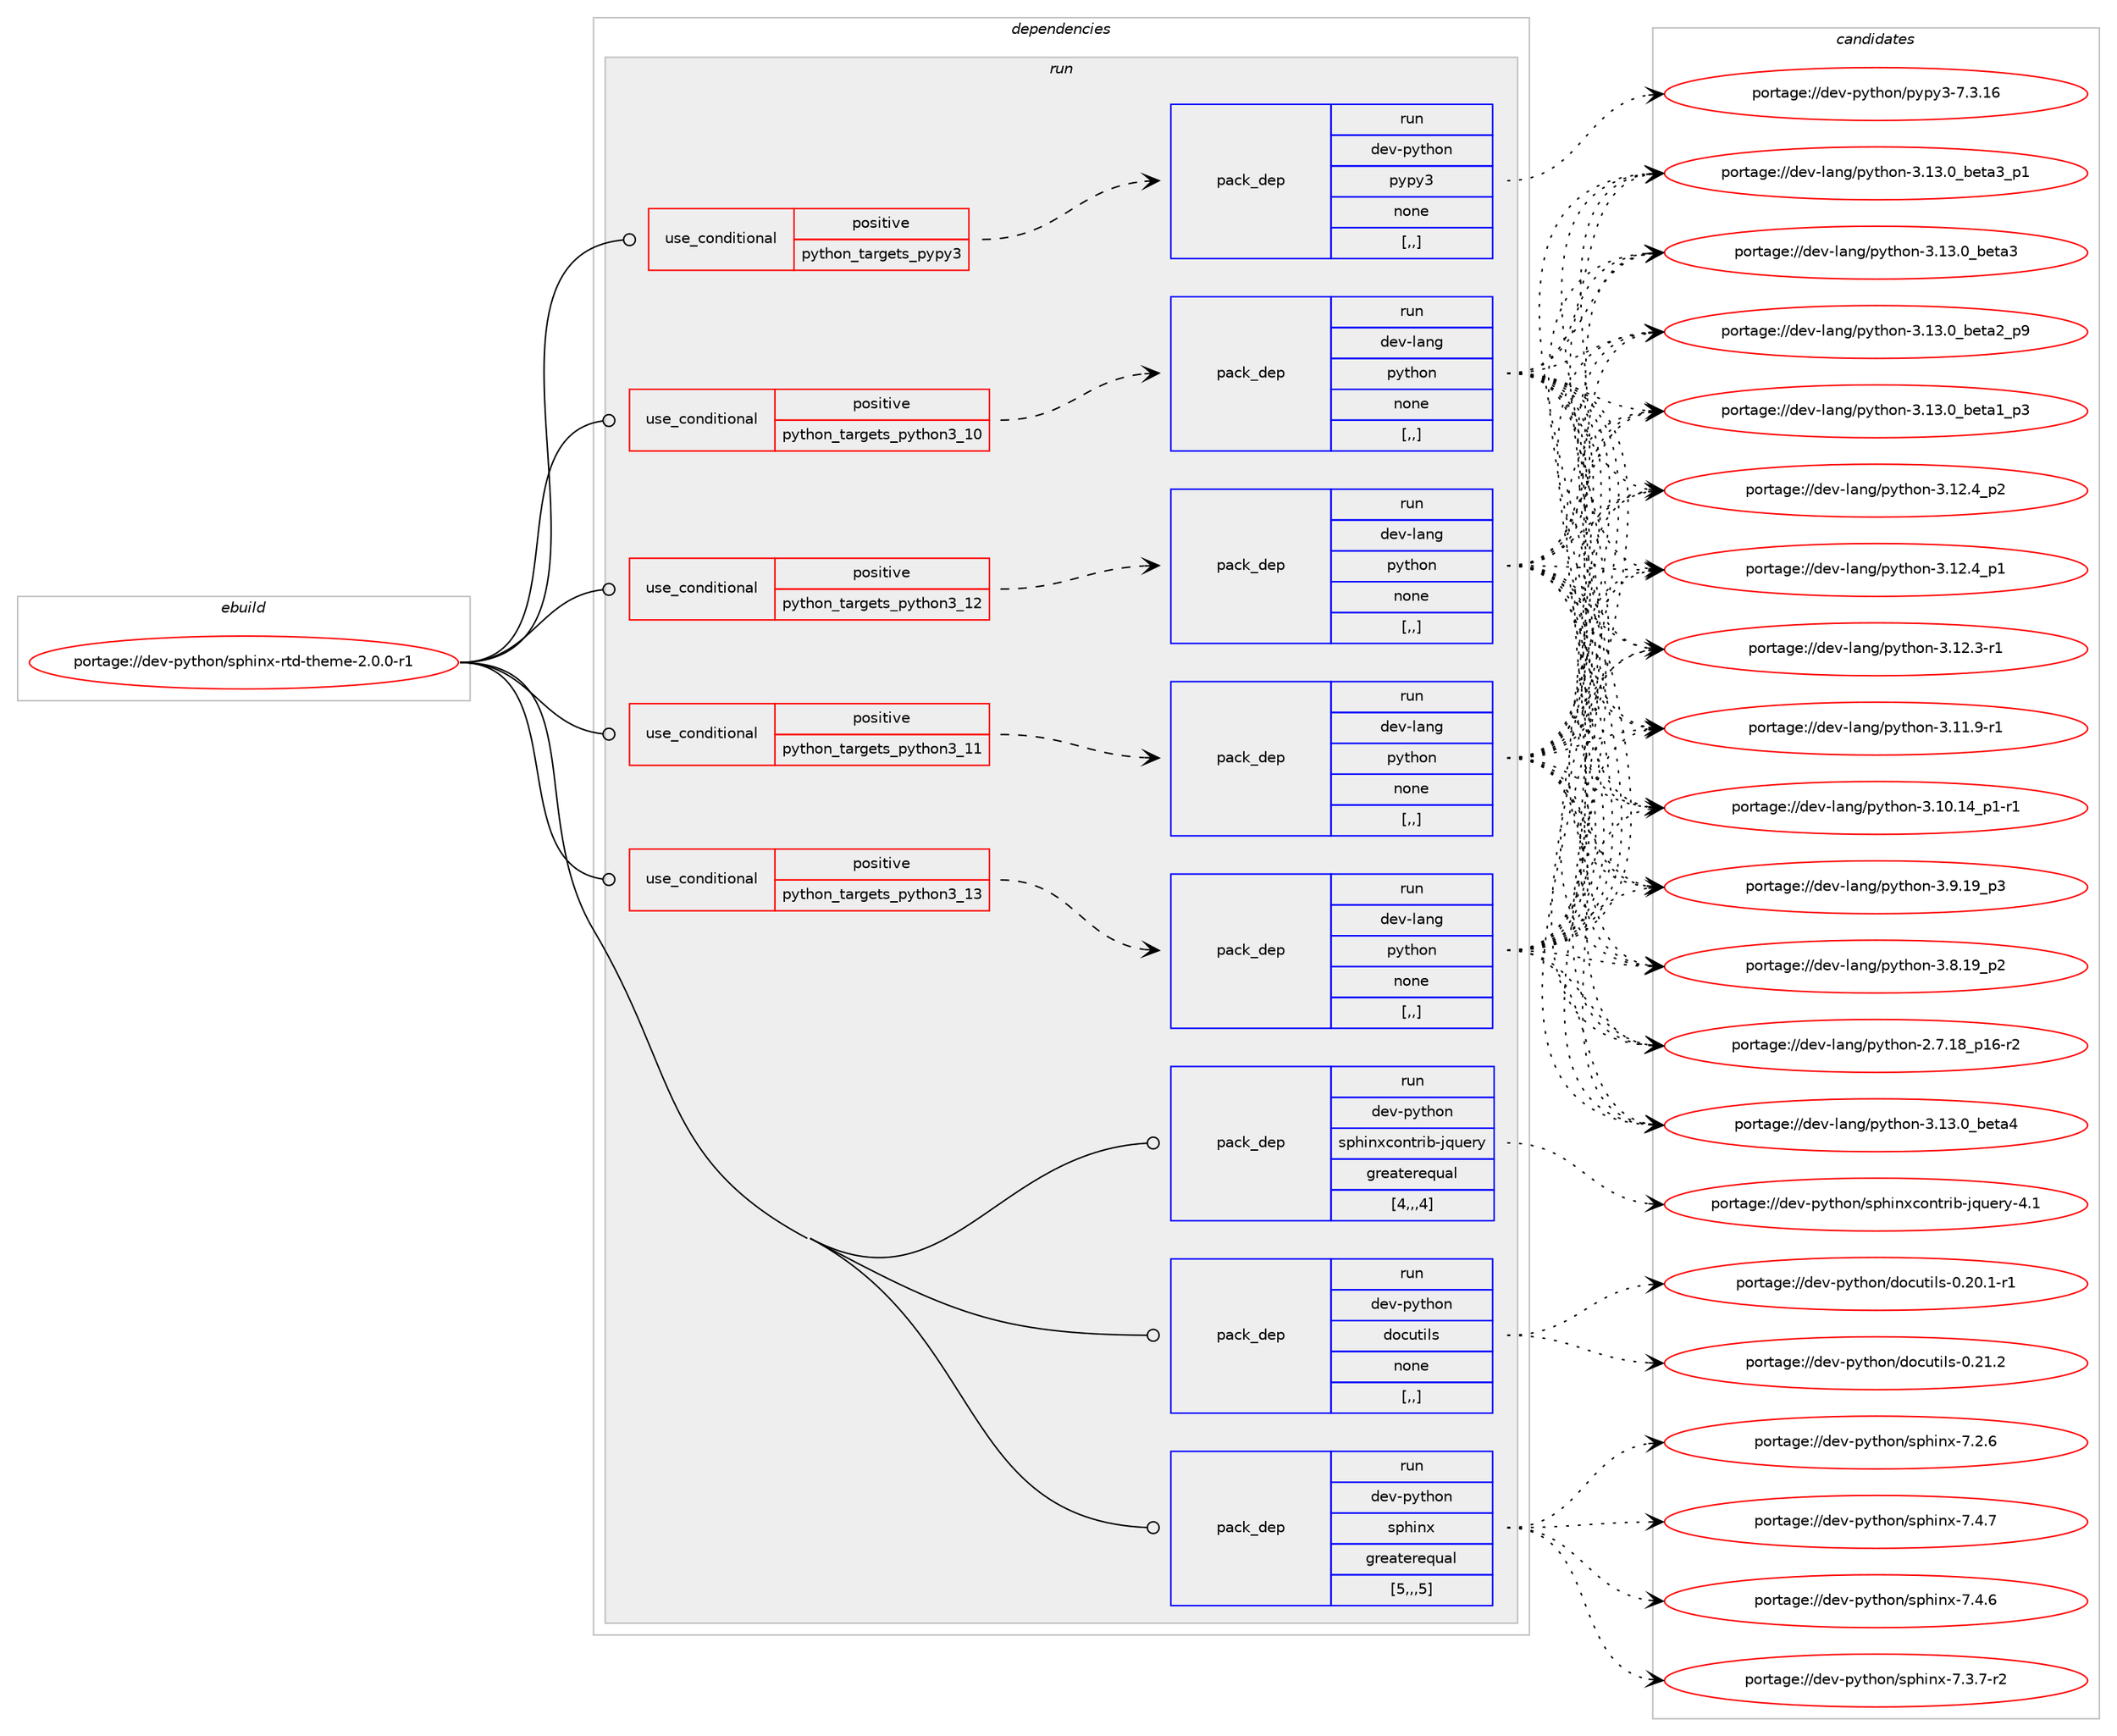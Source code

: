 digraph prolog {

# *************
# Graph options
# *************

newrank=true;
concentrate=true;
compound=true;
graph [rankdir=LR,fontname=Helvetica,fontsize=10,ranksep=1.5];#, ranksep=2.5, nodesep=0.2];
edge  [arrowhead=vee];
node  [fontname=Helvetica,fontsize=10];

# **********
# The ebuild
# **********

subgraph cluster_leftcol {
color=gray;
label=<<i>ebuild</i>>;
id [label="portage://dev-python/sphinx-rtd-theme-2.0.0-r1", color=red, width=4, href="../dev-python/sphinx-rtd-theme-2.0.0-r1.svg"];
}

# ****************
# The dependencies
# ****************

subgraph cluster_midcol {
color=gray;
label=<<i>dependencies</i>>;
subgraph cluster_compile {
fillcolor="#eeeeee";
style=filled;
label=<<i>compile</i>>;
}
subgraph cluster_compileandrun {
fillcolor="#eeeeee";
style=filled;
label=<<i>compile and run</i>>;
}
subgraph cluster_run {
fillcolor="#eeeeee";
style=filled;
label=<<i>run</i>>;
subgraph cond40182 {
dependency164925 [label=<<TABLE BORDER="0" CELLBORDER="1" CELLSPACING="0" CELLPADDING="4"><TR><TD ROWSPAN="3" CELLPADDING="10">use_conditional</TD></TR><TR><TD>positive</TD></TR><TR><TD>python_targets_pypy3</TD></TR></TABLE>>, shape=none, color=red];
subgraph pack123467 {
dependency164926 [label=<<TABLE BORDER="0" CELLBORDER="1" CELLSPACING="0" CELLPADDING="4" WIDTH="220"><TR><TD ROWSPAN="6" CELLPADDING="30">pack_dep</TD></TR><TR><TD WIDTH="110">run</TD></TR><TR><TD>dev-python</TD></TR><TR><TD>pypy3</TD></TR><TR><TD>none</TD></TR><TR><TD>[,,]</TD></TR></TABLE>>, shape=none, color=blue];
}
dependency164925:e -> dependency164926:w [weight=20,style="dashed",arrowhead="vee"];
}
id:e -> dependency164925:w [weight=20,style="solid",arrowhead="odot"];
subgraph cond40183 {
dependency164927 [label=<<TABLE BORDER="0" CELLBORDER="1" CELLSPACING="0" CELLPADDING="4"><TR><TD ROWSPAN="3" CELLPADDING="10">use_conditional</TD></TR><TR><TD>positive</TD></TR><TR><TD>python_targets_python3_10</TD></TR></TABLE>>, shape=none, color=red];
subgraph pack123468 {
dependency164928 [label=<<TABLE BORDER="0" CELLBORDER="1" CELLSPACING="0" CELLPADDING="4" WIDTH="220"><TR><TD ROWSPAN="6" CELLPADDING="30">pack_dep</TD></TR><TR><TD WIDTH="110">run</TD></TR><TR><TD>dev-lang</TD></TR><TR><TD>python</TD></TR><TR><TD>none</TD></TR><TR><TD>[,,]</TD></TR></TABLE>>, shape=none, color=blue];
}
dependency164927:e -> dependency164928:w [weight=20,style="dashed",arrowhead="vee"];
}
id:e -> dependency164927:w [weight=20,style="solid",arrowhead="odot"];
subgraph cond40184 {
dependency164929 [label=<<TABLE BORDER="0" CELLBORDER="1" CELLSPACING="0" CELLPADDING="4"><TR><TD ROWSPAN="3" CELLPADDING="10">use_conditional</TD></TR><TR><TD>positive</TD></TR><TR><TD>python_targets_python3_11</TD></TR></TABLE>>, shape=none, color=red];
subgraph pack123469 {
dependency164930 [label=<<TABLE BORDER="0" CELLBORDER="1" CELLSPACING="0" CELLPADDING="4" WIDTH="220"><TR><TD ROWSPAN="6" CELLPADDING="30">pack_dep</TD></TR><TR><TD WIDTH="110">run</TD></TR><TR><TD>dev-lang</TD></TR><TR><TD>python</TD></TR><TR><TD>none</TD></TR><TR><TD>[,,]</TD></TR></TABLE>>, shape=none, color=blue];
}
dependency164929:e -> dependency164930:w [weight=20,style="dashed",arrowhead="vee"];
}
id:e -> dependency164929:w [weight=20,style="solid",arrowhead="odot"];
subgraph cond40185 {
dependency164931 [label=<<TABLE BORDER="0" CELLBORDER="1" CELLSPACING="0" CELLPADDING="4"><TR><TD ROWSPAN="3" CELLPADDING="10">use_conditional</TD></TR><TR><TD>positive</TD></TR><TR><TD>python_targets_python3_12</TD></TR></TABLE>>, shape=none, color=red];
subgraph pack123470 {
dependency164932 [label=<<TABLE BORDER="0" CELLBORDER="1" CELLSPACING="0" CELLPADDING="4" WIDTH="220"><TR><TD ROWSPAN="6" CELLPADDING="30">pack_dep</TD></TR><TR><TD WIDTH="110">run</TD></TR><TR><TD>dev-lang</TD></TR><TR><TD>python</TD></TR><TR><TD>none</TD></TR><TR><TD>[,,]</TD></TR></TABLE>>, shape=none, color=blue];
}
dependency164931:e -> dependency164932:w [weight=20,style="dashed",arrowhead="vee"];
}
id:e -> dependency164931:w [weight=20,style="solid",arrowhead="odot"];
subgraph cond40186 {
dependency164933 [label=<<TABLE BORDER="0" CELLBORDER="1" CELLSPACING="0" CELLPADDING="4"><TR><TD ROWSPAN="3" CELLPADDING="10">use_conditional</TD></TR><TR><TD>positive</TD></TR><TR><TD>python_targets_python3_13</TD></TR></TABLE>>, shape=none, color=red];
subgraph pack123471 {
dependency164934 [label=<<TABLE BORDER="0" CELLBORDER="1" CELLSPACING="0" CELLPADDING="4" WIDTH="220"><TR><TD ROWSPAN="6" CELLPADDING="30">pack_dep</TD></TR><TR><TD WIDTH="110">run</TD></TR><TR><TD>dev-lang</TD></TR><TR><TD>python</TD></TR><TR><TD>none</TD></TR><TR><TD>[,,]</TD></TR></TABLE>>, shape=none, color=blue];
}
dependency164933:e -> dependency164934:w [weight=20,style="dashed",arrowhead="vee"];
}
id:e -> dependency164933:w [weight=20,style="solid",arrowhead="odot"];
subgraph pack123472 {
dependency164935 [label=<<TABLE BORDER="0" CELLBORDER="1" CELLSPACING="0" CELLPADDING="4" WIDTH="220"><TR><TD ROWSPAN="6" CELLPADDING="30">pack_dep</TD></TR><TR><TD WIDTH="110">run</TD></TR><TR><TD>dev-python</TD></TR><TR><TD>docutils</TD></TR><TR><TD>none</TD></TR><TR><TD>[,,]</TD></TR></TABLE>>, shape=none, color=blue];
}
id:e -> dependency164935:w [weight=20,style="solid",arrowhead="odot"];
subgraph pack123473 {
dependency164936 [label=<<TABLE BORDER="0" CELLBORDER="1" CELLSPACING="0" CELLPADDING="4" WIDTH="220"><TR><TD ROWSPAN="6" CELLPADDING="30">pack_dep</TD></TR><TR><TD WIDTH="110">run</TD></TR><TR><TD>dev-python</TD></TR><TR><TD>sphinx</TD></TR><TR><TD>greaterequal</TD></TR><TR><TD>[5,,,5]</TD></TR></TABLE>>, shape=none, color=blue];
}
id:e -> dependency164936:w [weight=20,style="solid",arrowhead="odot"];
subgraph pack123474 {
dependency164937 [label=<<TABLE BORDER="0" CELLBORDER="1" CELLSPACING="0" CELLPADDING="4" WIDTH="220"><TR><TD ROWSPAN="6" CELLPADDING="30">pack_dep</TD></TR><TR><TD WIDTH="110">run</TD></TR><TR><TD>dev-python</TD></TR><TR><TD>sphinxcontrib-jquery</TD></TR><TR><TD>greaterequal</TD></TR><TR><TD>[4,,,4]</TD></TR></TABLE>>, shape=none, color=blue];
}
id:e -> dependency164937:w [weight=20,style="solid",arrowhead="odot"];
}
}

# **************
# The candidates
# **************

subgraph cluster_choices {
rank=same;
color=gray;
label=<<i>candidates</i>>;

subgraph choice123467 {
color=black;
nodesep=1;
choice10010111845112121116104111110471121211121215145554651464954 [label="portage://dev-python/pypy3-7.3.16", color=red, width=4,href="../dev-python/pypy3-7.3.16.svg"];
dependency164926:e -> choice10010111845112121116104111110471121211121215145554651464954:w [style=dotted,weight="100"];
}
subgraph choice123468 {
color=black;
nodesep=1;
choice1001011184510897110103471121211161041111104551464951464895981011169752 [label="portage://dev-lang/python-3.13.0_beta4", color=red, width=4,href="../dev-lang/python-3.13.0_beta4.svg"];
choice10010111845108971101034711212111610411111045514649514648959810111697519511249 [label="portage://dev-lang/python-3.13.0_beta3_p1", color=red, width=4,href="../dev-lang/python-3.13.0_beta3_p1.svg"];
choice1001011184510897110103471121211161041111104551464951464895981011169751 [label="portage://dev-lang/python-3.13.0_beta3", color=red, width=4,href="../dev-lang/python-3.13.0_beta3.svg"];
choice10010111845108971101034711212111610411111045514649514648959810111697509511257 [label="portage://dev-lang/python-3.13.0_beta2_p9", color=red, width=4,href="../dev-lang/python-3.13.0_beta2_p9.svg"];
choice10010111845108971101034711212111610411111045514649514648959810111697499511251 [label="portage://dev-lang/python-3.13.0_beta1_p3", color=red, width=4,href="../dev-lang/python-3.13.0_beta1_p3.svg"];
choice100101118451089711010347112121116104111110455146495046529511250 [label="portage://dev-lang/python-3.12.4_p2", color=red, width=4,href="../dev-lang/python-3.12.4_p2.svg"];
choice100101118451089711010347112121116104111110455146495046529511249 [label="portage://dev-lang/python-3.12.4_p1", color=red, width=4,href="../dev-lang/python-3.12.4_p1.svg"];
choice100101118451089711010347112121116104111110455146495046514511449 [label="portage://dev-lang/python-3.12.3-r1", color=red, width=4,href="../dev-lang/python-3.12.3-r1.svg"];
choice100101118451089711010347112121116104111110455146494946574511449 [label="portage://dev-lang/python-3.11.9-r1", color=red, width=4,href="../dev-lang/python-3.11.9-r1.svg"];
choice100101118451089711010347112121116104111110455146494846495295112494511449 [label="portage://dev-lang/python-3.10.14_p1-r1", color=red, width=4,href="../dev-lang/python-3.10.14_p1-r1.svg"];
choice100101118451089711010347112121116104111110455146574649579511251 [label="portage://dev-lang/python-3.9.19_p3", color=red, width=4,href="../dev-lang/python-3.9.19_p3.svg"];
choice100101118451089711010347112121116104111110455146564649579511250 [label="portage://dev-lang/python-3.8.19_p2", color=red, width=4,href="../dev-lang/python-3.8.19_p2.svg"];
choice100101118451089711010347112121116104111110455046554649569511249544511450 [label="portage://dev-lang/python-2.7.18_p16-r2", color=red, width=4,href="../dev-lang/python-2.7.18_p16-r2.svg"];
dependency164928:e -> choice1001011184510897110103471121211161041111104551464951464895981011169752:w [style=dotted,weight="100"];
dependency164928:e -> choice10010111845108971101034711212111610411111045514649514648959810111697519511249:w [style=dotted,weight="100"];
dependency164928:e -> choice1001011184510897110103471121211161041111104551464951464895981011169751:w [style=dotted,weight="100"];
dependency164928:e -> choice10010111845108971101034711212111610411111045514649514648959810111697509511257:w [style=dotted,weight="100"];
dependency164928:e -> choice10010111845108971101034711212111610411111045514649514648959810111697499511251:w [style=dotted,weight="100"];
dependency164928:e -> choice100101118451089711010347112121116104111110455146495046529511250:w [style=dotted,weight="100"];
dependency164928:e -> choice100101118451089711010347112121116104111110455146495046529511249:w [style=dotted,weight="100"];
dependency164928:e -> choice100101118451089711010347112121116104111110455146495046514511449:w [style=dotted,weight="100"];
dependency164928:e -> choice100101118451089711010347112121116104111110455146494946574511449:w [style=dotted,weight="100"];
dependency164928:e -> choice100101118451089711010347112121116104111110455146494846495295112494511449:w [style=dotted,weight="100"];
dependency164928:e -> choice100101118451089711010347112121116104111110455146574649579511251:w [style=dotted,weight="100"];
dependency164928:e -> choice100101118451089711010347112121116104111110455146564649579511250:w [style=dotted,weight="100"];
dependency164928:e -> choice100101118451089711010347112121116104111110455046554649569511249544511450:w [style=dotted,weight="100"];
}
subgraph choice123469 {
color=black;
nodesep=1;
choice1001011184510897110103471121211161041111104551464951464895981011169752 [label="portage://dev-lang/python-3.13.0_beta4", color=red, width=4,href="../dev-lang/python-3.13.0_beta4.svg"];
choice10010111845108971101034711212111610411111045514649514648959810111697519511249 [label="portage://dev-lang/python-3.13.0_beta3_p1", color=red, width=4,href="../dev-lang/python-3.13.0_beta3_p1.svg"];
choice1001011184510897110103471121211161041111104551464951464895981011169751 [label="portage://dev-lang/python-3.13.0_beta3", color=red, width=4,href="../dev-lang/python-3.13.0_beta3.svg"];
choice10010111845108971101034711212111610411111045514649514648959810111697509511257 [label="portage://dev-lang/python-3.13.0_beta2_p9", color=red, width=4,href="../dev-lang/python-3.13.0_beta2_p9.svg"];
choice10010111845108971101034711212111610411111045514649514648959810111697499511251 [label="portage://dev-lang/python-3.13.0_beta1_p3", color=red, width=4,href="../dev-lang/python-3.13.0_beta1_p3.svg"];
choice100101118451089711010347112121116104111110455146495046529511250 [label="portage://dev-lang/python-3.12.4_p2", color=red, width=4,href="../dev-lang/python-3.12.4_p2.svg"];
choice100101118451089711010347112121116104111110455146495046529511249 [label="portage://dev-lang/python-3.12.4_p1", color=red, width=4,href="../dev-lang/python-3.12.4_p1.svg"];
choice100101118451089711010347112121116104111110455146495046514511449 [label="portage://dev-lang/python-3.12.3-r1", color=red, width=4,href="../dev-lang/python-3.12.3-r1.svg"];
choice100101118451089711010347112121116104111110455146494946574511449 [label="portage://dev-lang/python-3.11.9-r1", color=red, width=4,href="../dev-lang/python-3.11.9-r1.svg"];
choice100101118451089711010347112121116104111110455146494846495295112494511449 [label="portage://dev-lang/python-3.10.14_p1-r1", color=red, width=4,href="../dev-lang/python-3.10.14_p1-r1.svg"];
choice100101118451089711010347112121116104111110455146574649579511251 [label="portage://dev-lang/python-3.9.19_p3", color=red, width=4,href="../dev-lang/python-3.9.19_p3.svg"];
choice100101118451089711010347112121116104111110455146564649579511250 [label="portage://dev-lang/python-3.8.19_p2", color=red, width=4,href="../dev-lang/python-3.8.19_p2.svg"];
choice100101118451089711010347112121116104111110455046554649569511249544511450 [label="portage://dev-lang/python-2.7.18_p16-r2", color=red, width=4,href="../dev-lang/python-2.7.18_p16-r2.svg"];
dependency164930:e -> choice1001011184510897110103471121211161041111104551464951464895981011169752:w [style=dotted,weight="100"];
dependency164930:e -> choice10010111845108971101034711212111610411111045514649514648959810111697519511249:w [style=dotted,weight="100"];
dependency164930:e -> choice1001011184510897110103471121211161041111104551464951464895981011169751:w [style=dotted,weight="100"];
dependency164930:e -> choice10010111845108971101034711212111610411111045514649514648959810111697509511257:w [style=dotted,weight="100"];
dependency164930:e -> choice10010111845108971101034711212111610411111045514649514648959810111697499511251:w [style=dotted,weight="100"];
dependency164930:e -> choice100101118451089711010347112121116104111110455146495046529511250:w [style=dotted,weight="100"];
dependency164930:e -> choice100101118451089711010347112121116104111110455146495046529511249:w [style=dotted,weight="100"];
dependency164930:e -> choice100101118451089711010347112121116104111110455146495046514511449:w [style=dotted,weight="100"];
dependency164930:e -> choice100101118451089711010347112121116104111110455146494946574511449:w [style=dotted,weight="100"];
dependency164930:e -> choice100101118451089711010347112121116104111110455146494846495295112494511449:w [style=dotted,weight="100"];
dependency164930:e -> choice100101118451089711010347112121116104111110455146574649579511251:w [style=dotted,weight="100"];
dependency164930:e -> choice100101118451089711010347112121116104111110455146564649579511250:w [style=dotted,weight="100"];
dependency164930:e -> choice100101118451089711010347112121116104111110455046554649569511249544511450:w [style=dotted,weight="100"];
}
subgraph choice123470 {
color=black;
nodesep=1;
choice1001011184510897110103471121211161041111104551464951464895981011169752 [label="portage://dev-lang/python-3.13.0_beta4", color=red, width=4,href="../dev-lang/python-3.13.0_beta4.svg"];
choice10010111845108971101034711212111610411111045514649514648959810111697519511249 [label="portage://dev-lang/python-3.13.0_beta3_p1", color=red, width=4,href="../dev-lang/python-3.13.0_beta3_p1.svg"];
choice1001011184510897110103471121211161041111104551464951464895981011169751 [label="portage://dev-lang/python-3.13.0_beta3", color=red, width=4,href="../dev-lang/python-3.13.0_beta3.svg"];
choice10010111845108971101034711212111610411111045514649514648959810111697509511257 [label="portage://dev-lang/python-3.13.0_beta2_p9", color=red, width=4,href="../dev-lang/python-3.13.0_beta2_p9.svg"];
choice10010111845108971101034711212111610411111045514649514648959810111697499511251 [label="portage://dev-lang/python-3.13.0_beta1_p3", color=red, width=4,href="../dev-lang/python-3.13.0_beta1_p3.svg"];
choice100101118451089711010347112121116104111110455146495046529511250 [label="portage://dev-lang/python-3.12.4_p2", color=red, width=4,href="../dev-lang/python-3.12.4_p2.svg"];
choice100101118451089711010347112121116104111110455146495046529511249 [label="portage://dev-lang/python-3.12.4_p1", color=red, width=4,href="../dev-lang/python-3.12.4_p1.svg"];
choice100101118451089711010347112121116104111110455146495046514511449 [label="portage://dev-lang/python-3.12.3-r1", color=red, width=4,href="../dev-lang/python-3.12.3-r1.svg"];
choice100101118451089711010347112121116104111110455146494946574511449 [label="portage://dev-lang/python-3.11.9-r1", color=red, width=4,href="../dev-lang/python-3.11.9-r1.svg"];
choice100101118451089711010347112121116104111110455146494846495295112494511449 [label="portage://dev-lang/python-3.10.14_p1-r1", color=red, width=4,href="../dev-lang/python-3.10.14_p1-r1.svg"];
choice100101118451089711010347112121116104111110455146574649579511251 [label="portage://dev-lang/python-3.9.19_p3", color=red, width=4,href="../dev-lang/python-3.9.19_p3.svg"];
choice100101118451089711010347112121116104111110455146564649579511250 [label="portage://dev-lang/python-3.8.19_p2", color=red, width=4,href="../dev-lang/python-3.8.19_p2.svg"];
choice100101118451089711010347112121116104111110455046554649569511249544511450 [label="portage://dev-lang/python-2.7.18_p16-r2", color=red, width=4,href="../dev-lang/python-2.7.18_p16-r2.svg"];
dependency164932:e -> choice1001011184510897110103471121211161041111104551464951464895981011169752:w [style=dotted,weight="100"];
dependency164932:e -> choice10010111845108971101034711212111610411111045514649514648959810111697519511249:w [style=dotted,weight="100"];
dependency164932:e -> choice1001011184510897110103471121211161041111104551464951464895981011169751:w [style=dotted,weight="100"];
dependency164932:e -> choice10010111845108971101034711212111610411111045514649514648959810111697509511257:w [style=dotted,weight="100"];
dependency164932:e -> choice10010111845108971101034711212111610411111045514649514648959810111697499511251:w [style=dotted,weight="100"];
dependency164932:e -> choice100101118451089711010347112121116104111110455146495046529511250:w [style=dotted,weight="100"];
dependency164932:e -> choice100101118451089711010347112121116104111110455146495046529511249:w [style=dotted,weight="100"];
dependency164932:e -> choice100101118451089711010347112121116104111110455146495046514511449:w [style=dotted,weight="100"];
dependency164932:e -> choice100101118451089711010347112121116104111110455146494946574511449:w [style=dotted,weight="100"];
dependency164932:e -> choice100101118451089711010347112121116104111110455146494846495295112494511449:w [style=dotted,weight="100"];
dependency164932:e -> choice100101118451089711010347112121116104111110455146574649579511251:w [style=dotted,weight="100"];
dependency164932:e -> choice100101118451089711010347112121116104111110455146564649579511250:w [style=dotted,weight="100"];
dependency164932:e -> choice100101118451089711010347112121116104111110455046554649569511249544511450:w [style=dotted,weight="100"];
}
subgraph choice123471 {
color=black;
nodesep=1;
choice1001011184510897110103471121211161041111104551464951464895981011169752 [label="portage://dev-lang/python-3.13.0_beta4", color=red, width=4,href="../dev-lang/python-3.13.0_beta4.svg"];
choice10010111845108971101034711212111610411111045514649514648959810111697519511249 [label="portage://dev-lang/python-3.13.0_beta3_p1", color=red, width=4,href="../dev-lang/python-3.13.0_beta3_p1.svg"];
choice1001011184510897110103471121211161041111104551464951464895981011169751 [label="portage://dev-lang/python-3.13.0_beta3", color=red, width=4,href="../dev-lang/python-3.13.0_beta3.svg"];
choice10010111845108971101034711212111610411111045514649514648959810111697509511257 [label="portage://dev-lang/python-3.13.0_beta2_p9", color=red, width=4,href="../dev-lang/python-3.13.0_beta2_p9.svg"];
choice10010111845108971101034711212111610411111045514649514648959810111697499511251 [label="portage://dev-lang/python-3.13.0_beta1_p3", color=red, width=4,href="../dev-lang/python-3.13.0_beta1_p3.svg"];
choice100101118451089711010347112121116104111110455146495046529511250 [label="portage://dev-lang/python-3.12.4_p2", color=red, width=4,href="../dev-lang/python-3.12.4_p2.svg"];
choice100101118451089711010347112121116104111110455146495046529511249 [label="portage://dev-lang/python-3.12.4_p1", color=red, width=4,href="../dev-lang/python-3.12.4_p1.svg"];
choice100101118451089711010347112121116104111110455146495046514511449 [label="portage://dev-lang/python-3.12.3-r1", color=red, width=4,href="../dev-lang/python-3.12.3-r1.svg"];
choice100101118451089711010347112121116104111110455146494946574511449 [label="portage://dev-lang/python-3.11.9-r1", color=red, width=4,href="../dev-lang/python-3.11.9-r1.svg"];
choice100101118451089711010347112121116104111110455146494846495295112494511449 [label="portage://dev-lang/python-3.10.14_p1-r1", color=red, width=4,href="../dev-lang/python-3.10.14_p1-r1.svg"];
choice100101118451089711010347112121116104111110455146574649579511251 [label="portage://dev-lang/python-3.9.19_p3", color=red, width=4,href="../dev-lang/python-3.9.19_p3.svg"];
choice100101118451089711010347112121116104111110455146564649579511250 [label="portage://dev-lang/python-3.8.19_p2", color=red, width=4,href="../dev-lang/python-3.8.19_p2.svg"];
choice100101118451089711010347112121116104111110455046554649569511249544511450 [label="portage://dev-lang/python-2.7.18_p16-r2", color=red, width=4,href="../dev-lang/python-2.7.18_p16-r2.svg"];
dependency164934:e -> choice1001011184510897110103471121211161041111104551464951464895981011169752:w [style=dotted,weight="100"];
dependency164934:e -> choice10010111845108971101034711212111610411111045514649514648959810111697519511249:w [style=dotted,weight="100"];
dependency164934:e -> choice1001011184510897110103471121211161041111104551464951464895981011169751:w [style=dotted,weight="100"];
dependency164934:e -> choice10010111845108971101034711212111610411111045514649514648959810111697509511257:w [style=dotted,weight="100"];
dependency164934:e -> choice10010111845108971101034711212111610411111045514649514648959810111697499511251:w [style=dotted,weight="100"];
dependency164934:e -> choice100101118451089711010347112121116104111110455146495046529511250:w [style=dotted,weight="100"];
dependency164934:e -> choice100101118451089711010347112121116104111110455146495046529511249:w [style=dotted,weight="100"];
dependency164934:e -> choice100101118451089711010347112121116104111110455146495046514511449:w [style=dotted,weight="100"];
dependency164934:e -> choice100101118451089711010347112121116104111110455146494946574511449:w [style=dotted,weight="100"];
dependency164934:e -> choice100101118451089711010347112121116104111110455146494846495295112494511449:w [style=dotted,weight="100"];
dependency164934:e -> choice100101118451089711010347112121116104111110455146574649579511251:w [style=dotted,weight="100"];
dependency164934:e -> choice100101118451089711010347112121116104111110455146564649579511250:w [style=dotted,weight="100"];
dependency164934:e -> choice100101118451089711010347112121116104111110455046554649569511249544511450:w [style=dotted,weight="100"];
}
subgraph choice123472 {
color=black;
nodesep=1;
choice10010111845112121116104111110471001119911711610510811545484650494650 [label="portage://dev-python/docutils-0.21.2", color=red, width=4,href="../dev-python/docutils-0.21.2.svg"];
choice100101118451121211161041111104710011199117116105108115454846504846494511449 [label="portage://dev-python/docutils-0.20.1-r1", color=red, width=4,href="../dev-python/docutils-0.20.1-r1.svg"];
dependency164935:e -> choice10010111845112121116104111110471001119911711610510811545484650494650:w [style=dotted,weight="100"];
dependency164935:e -> choice100101118451121211161041111104710011199117116105108115454846504846494511449:w [style=dotted,weight="100"];
}
subgraph choice123473 {
color=black;
nodesep=1;
choice1001011184511212111610411111047115112104105110120455546524655 [label="portage://dev-python/sphinx-7.4.7", color=red, width=4,href="../dev-python/sphinx-7.4.7.svg"];
choice1001011184511212111610411111047115112104105110120455546524654 [label="portage://dev-python/sphinx-7.4.6", color=red, width=4,href="../dev-python/sphinx-7.4.6.svg"];
choice10010111845112121116104111110471151121041051101204555465146554511450 [label="portage://dev-python/sphinx-7.3.7-r2", color=red, width=4,href="../dev-python/sphinx-7.3.7-r2.svg"];
choice1001011184511212111610411111047115112104105110120455546504654 [label="portage://dev-python/sphinx-7.2.6", color=red, width=4,href="../dev-python/sphinx-7.2.6.svg"];
dependency164936:e -> choice1001011184511212111610411111047115112104105110120455546524655:w [style=dotted,weight="100"];
dependency164936:e -> choice1001011184511212111610411111047115112104105110120455546524654:w [style=dotted,weight="100"];
dependency164936:e -> choice10010111845112121116104111110471151121041051101204555465146554511450:w [style=dotted,weight="100"];
dependency164936:e -> choice1001011184511212111610411111047115112104105110120455546504654:w [style=dotted,weight="100"];
}
subgraph choice123474 {
color=black;
nodesep=1;
choice100101118451121211161041111104711511210410511012099111110116114105984510611311710111412145524649 [label="portage://dev-python/sphinxcontrib-jquery-4.1", color=red, width=4,href="../dev-python/sphinxcontrib-jquery-4.1.svg"];
dependency164937:e -> choice100101118451121211161041111104711511210410511012099111110116114105984510611311710111412145524649:w [style=dotted,weight="100"];
}
}

}
